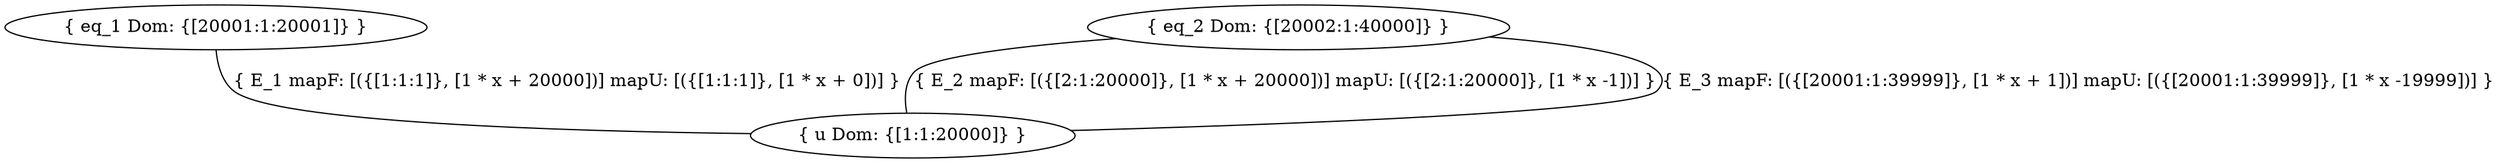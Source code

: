 digraph G{
    ratio="fill"
    node[shape="ellipse"]
    u [label="{ u Dom: {[1:1:20000]} }"]
    eq_1 [label="{ eq_1 Dom: {[20001:1:20001]} }"]
    eq_2 [label="{ eq_2 Dom: {[20002:1:40000]} }"]
    
eq_1 -> u [label="{ E_1 mapF: [({[1:1:1]}, [1 * x + 20000])] mapU: [({[1:1:1]}, [1 * x + 0])] }", arrowhead="none"]
    eq_2 -> u [label="{ E_2 mapF: [({[2:1:20000]}, [1 * x + 20000])] mapU: [({[2:1:20000]}, [1 * x -1])] }", arrowhead="none"]
    eq_2 -> u [label="{ E_3 mapF: [({[20001:1:39999]}, [1 * x + 1])] mapU: [({[20001:1:39999]}, [1 * x -19999])] }", arrowhead="none"]
    
}
